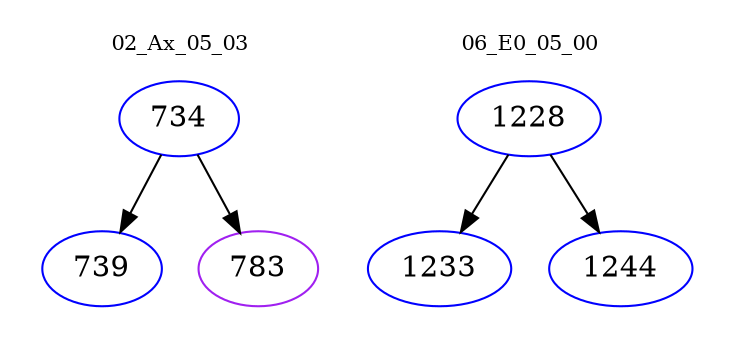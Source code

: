 digraph{
subgraph cluster_0 {
color = white
label = "02_Ax_05_03";
fontsize=10;
T0_734 [label="734", color="blue"]
T0_734 -> T0_739 [color="black"]
T0_739 [label="739", color="blue"]
T0_734 -> T0_783 [color="black"]
T0_783 [label="783", color="purple"]
}
subgraph cluster_1 {
color = white
label = "06_E0_05_00";
fontsize=10;
T1_1228 [label="1228", color="blue"]
T1_1228 -> T1_1233 [color="black"]
T1_1233 [label="1233", color="blue"]
T1_1228 -> T1_1244 [color="black"]
T1_1244 [label="1244", color="blue"]
}
}
